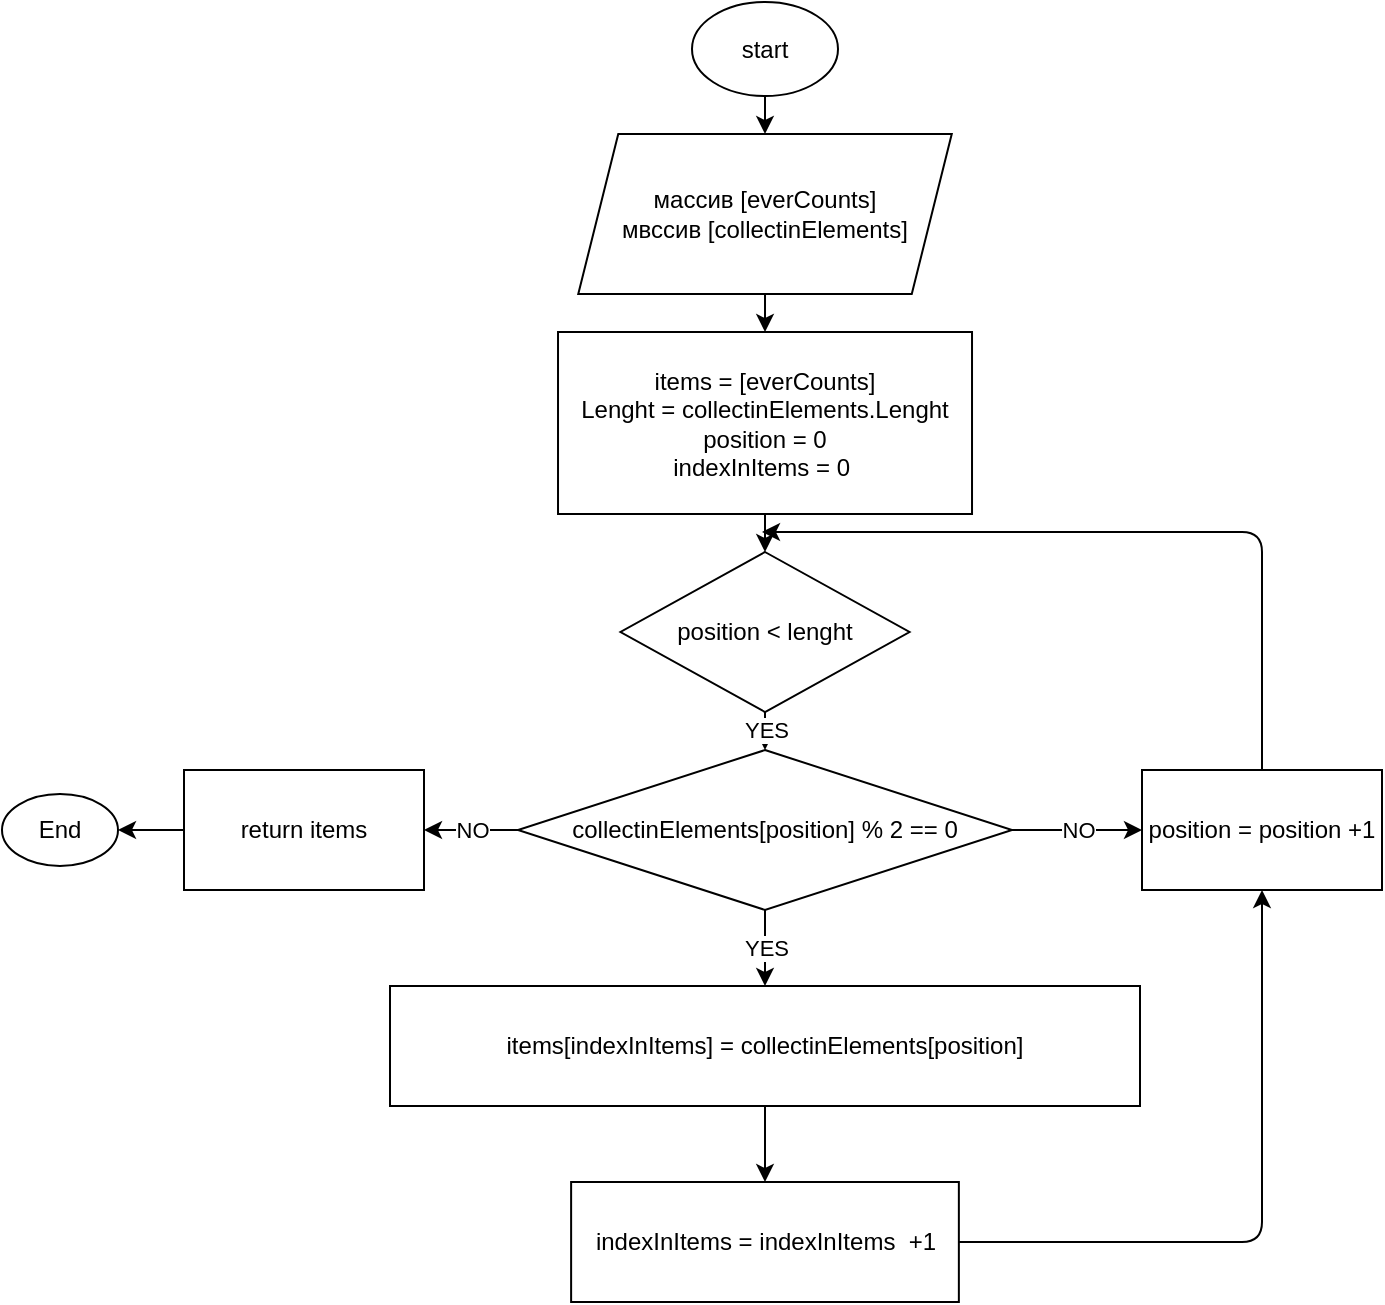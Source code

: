 <mxfile>
    <diagram id="5aN7fA6tM_TGMz4EhqBd" name="Страница 1">
        <mxGraphModel dx="1118" dy="590" grid="0" gridSize="10" guides="1" tooltips="1" connect="1" arrows="1" fold="1" page="1" pageScale="1" pageWidth="827" pageHeight="1169" math="0" shadow="0">
            <root>
                <mxCell id="0"/>
                <mxCell id="1" parent="0"/>
                <mxCell id="5" style="edgeStyle=none;html=1;exitX=0.5;exitY=1;exitDx=0;exitDy=0;entryX=0.5;entryY=0;entryDx=0;entryDy=0;" edge="1" parent="1" source="2" target="3">
                    <mxGeometry relative="1" as="geometry"/>
                </mxCell>
                <mxCell id="2" value="start" style="ellipse;whiteSpace=wrap;html=1;" vertex="1" parent="1">
                    <mxGeometry x="354" y="13" width="73" height="47" as="geometry"/>
                </mxCell>
                <mxCell id="6" style="edgeStyle=none;html=1;exitX=0.5;exitY=1;exitDx=0;exitDy=0;entryX=0.5;entryY=0;entryDx=0;entryDy=0;" edge="1" parent="1" source="3" target="4">
                    <mxGeometry relative="1" as="geometry"/>
                </mxCell>
                <mxCell id="3" value="массив [everCounts]&lt;br&gt;мвссив [collectinElements]" style="shape=parallelogram;perimeter=parallelogramPerimeter;whiteSpace=wrap;html=1;fixedSize=1;" vertex="1" parent="1">
                    <mxGeometry x="297.13" y="79" width="186.75" height="80" as="geometry"/>
                </mxCell>
                <mxCell id="11" style="edgeStyle=none;html=1;exitX=0.5;exitY=1;exitDx=0;exitDy=0;entryX=0.5;entryY=0;entryDx=0;entryDy=0;" edge="1" parent="1" source="4" target="7">
                    <mxGeometry relative="1" as="geometry"/>
                </mxCell>
                <mxCell id="4" value="items = [everCounts]&lt;br&gt;Lenght = collectinElements.Lenght&lt;br&gt;position = 0&lt;br&gt;indexInItems = 0&amp;nbsp;&lt;br&gt;" style="rounded=0;whiteSpace=wrap;html=1;" vertex="1" parent="1">
                    <mxGeometry x="287.01" y="178" width="207" height="91" as="geometry"/>
                </mxCell>
                <mxCell id="12" value="YES" style="edgeStyle=none;html=1;exitX=0.5;exitY=1;exitDx=0;exitDy=0;entryX=0.5;entryY=0;entryDx=0;entryDy=0;" edge="1" parent="1" source="7" target="8">
                    <mxGeometry relative="1" as="geometry"/>
                </mxCell>
                <mxCell id="7" value="&lt;span&gt;position &amp;lt; lenght&lt;/span&gt;" style="rhombus;whiteSpace=wrap;html=1;" vertex="1" parent="1">
                    <mxGeometry x="318.25" y="288" width="144.51" height="80" as="geometry"/>
                </mxCell>
                <mxCell id="13" value="NO" style="edgeStyle=none;html=1;exitX=0;exitY=0.5;exitDx=0;exitDy=0;entryX=1;entryY=0.5;entryDx=0;entryDy=0;" edge="1" parent="1" source="8" target="9">
                    <mxGeometry relative="1" as="geometry"/>
                </mxCell>
                <mxCell id="16" value="NO" style="edgeStyle=none;html=1;" edge="1" parent="1" source="8" target="15">
                    <mxGeometry relative="1" as="geometry"/>
                </mxCell>
                <mxCell id="18" value="YES" style="edgeStyle=none;html=1;exitX=0.5;exitY=1;exitDx=0;exitDy=0;entryX=0.5;entryY=0;entryDx=0;entryDy=0;" edge="1" parent="1" source="8" target="17">
                    <mxGeometry relative="1" as="geometry"/>
                </mxCell>
                <mxCell id="8" value="&lt;span&gt;collectinElements[position] % 2 == 0&lt;/span&gt;" style="rhombus;whiteSpace=wrap;html=1;" vertex="1" parent="1">
                    <mxGeometry x="267" y="387" width="247" height="80" as="geometry"/>
                </mxCell>
                <mxCell id="14" style="edgeStyle=none;html=1;exitX=0;exitY=0.5;exitDx=0;exitDy=0;entryX=1;entryY=0.5;entryDx=0;entryDy=0;" edge="1" parent="1" source="9" target="10">
                    <mxGeometry relative="1" as="geometry"/>
                </mxCell>
                <mxCell id="9" value="return items" style="rounded=0;whiteSpace=wrap;html=1;" vertex="1" parent="1">
                    <mxGeometry x="100" y="397" width="120" height="60" as="geometry"/>
                </mxCell>
                <mxCell id="10" value="End" style="ellipse;whiteSpace=wrap;html=1;" vertex="1" parent="1">
                    <mxGeometry x="9" y="409" width="58" height="36" as="geometry"/>
                </mxCell>
                <mxCell id="22" style="edgeStyle=none;html=1;" edge="1" parent="1" source="15">
                    <mxGeometry relative="1" as="geometry">
                        <mxPoint x="389" y="278" as="targetPoint"/>
                        <Array as="points">
                            <mxPoint x="639" y="278"/>
                            <mxPoint x="517" y="278"/>
                        </Array>
                    </mxGeometry>
                </mxCell>
                <mxCell id="15" value="position = position +1" style="rounded=0;whiteSpace=wrap;html=1;" vertex="1" parent="1">
                    <mxGeometry x="579" y="397" width="120" height="60" as="geometry"/>
                </mxCell>
                <mxCell id="20" value="" style="edgeStyle=none;html=1;" edge="1" parent="1" source="17" target="19">
                    <mxGeometry relative="1" as="geometry"/>
                </mxCell>
                <mxCell id="17" value="items[indexInItems] = collectinElements[position]" style="rounded=0;whiteSpace=wrap;html=1;" vertex="1" parent="1">
                    <mxGeometry x="203" y="505" width="375" height="60" as="geometry"/>
                </mxCell>
                <mxCell id="21" style="edgeStyle=none;html=1;entryX=0.5;entryY=1;entryDx=0;entryDy=0;" edge="1" parent="1" source="19" target="15">
                    <mxGeometry relative="1" as="geometry">
                        <Array as="points">
                            <mxPoint x="639" y="633"/>
                        </Array>
                    </mxGeometry>
                </mxCell>
                <mxCell id="19" value="&lt;span&gt;indexInItems =&amp;nbsp;&lt;/span&gt;indexInItems&amp;nbsp; +1" style="rounded=0;whiteSpace=wrap;html=1;" vertex="1" parent="1">
                    <mxGeometry x="293.56" y="603" width="193.87" height="60" as="geometry"/>
                </mxCell>
            </root>
        </mxGraphModel>
    </diagram>
</mxfile>
